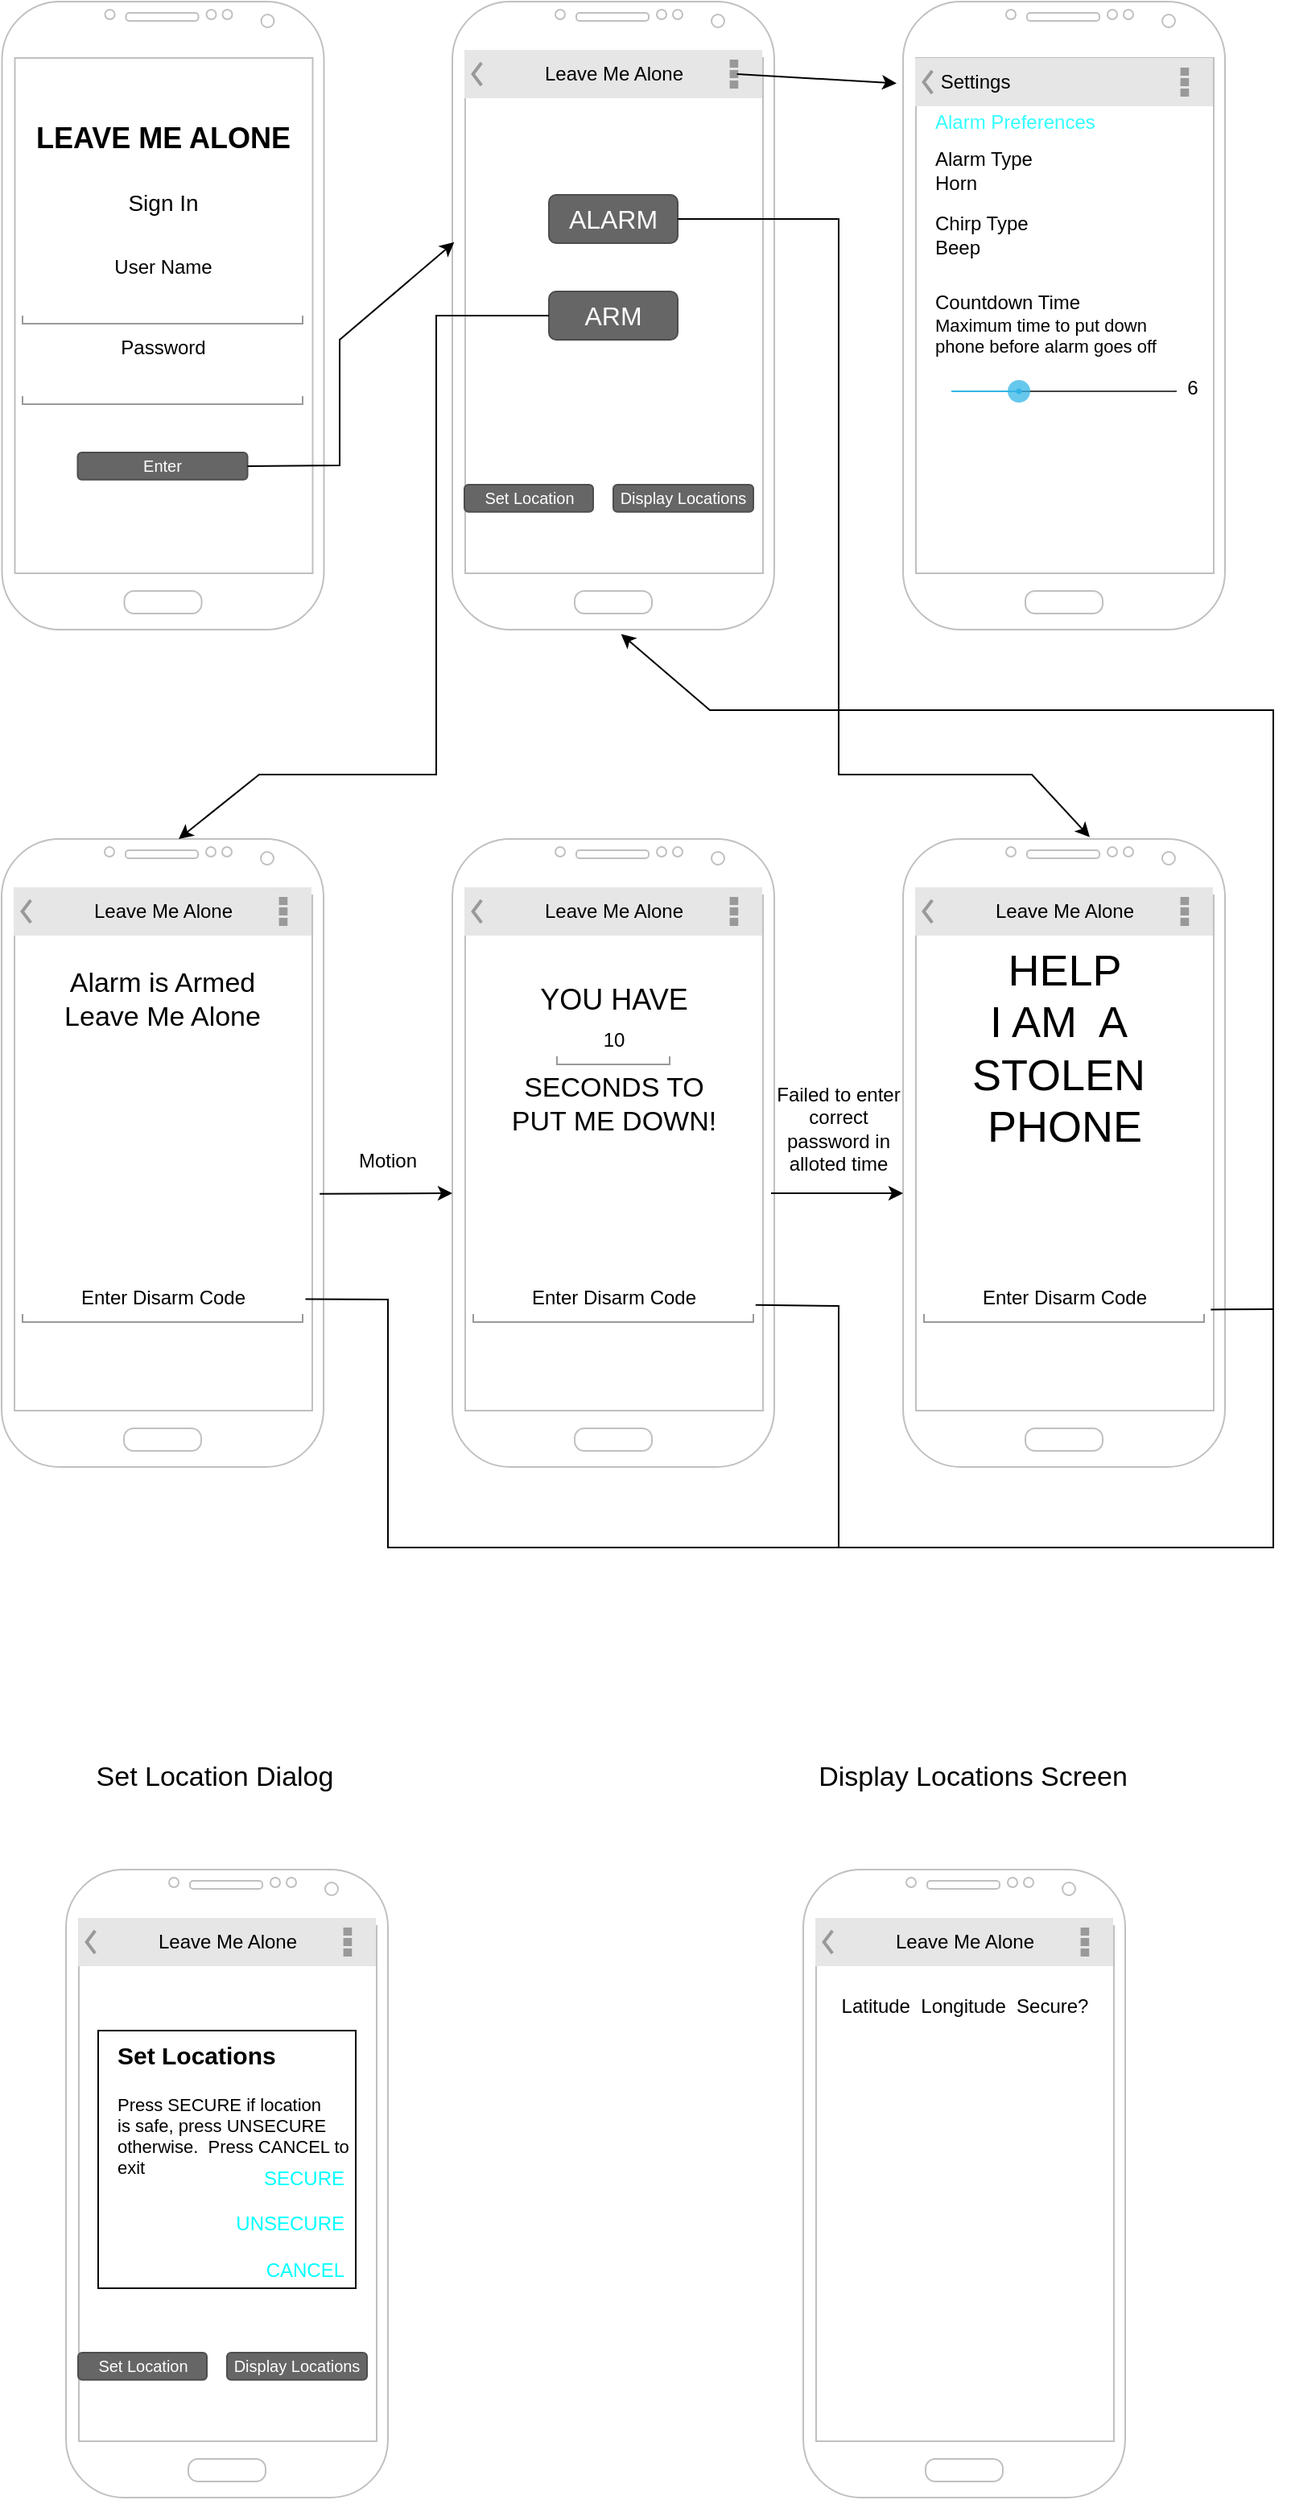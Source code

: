 <mxfile version="24.1.0" type="device" pages="2">
  <diagram name="Page-1" id="sbtFq-Jo9rmZDgne4urp">
    <mxGraphModel dx="884" dy="608" grid="1" gridSize="10" guides="1" tooltips="1" connect="1" arrows="1" fold="1" page="1" pageScale="1" pageWidth="850" pageHeight="1100" math="0" shadow="0">
      <root>
        <mxCell id="0" />
        <mxCell id="1" parent="0" />
        <mxCell id="Jt3h1me3P-TocZ8PeFPC-1" value="" style="verticalLabelPosition=bottom;verticalAlign=top;html=1;shadow=0;dashed=0;strokeWidth=1;shape=mxgraph.android.phone2;strokeColor=#c0c0c0;" parent="1" vertex="1">
          <mxGeometry x="40.25" y="40" width="200" height="390" as="geometry" />
        </mxCell>
        <mxCell id="Jt3h1me3P-TocZ8PeFPC-2" value="&lt;p style=&quot;line-height: 200%;&quot;&gt;&lt;font style=&quot;font-size: 18px;&quot;&gt;&lt;b&gt;LEAVE ME ALONE&lt;/b&gt;&lt;/font&gt;&lt;/p&gt;" style="text;html=1;align=center;verticalAlign=middle;resizable=0;points=[];autosize=1;strokeColor=none;fillColor=none;" parent="1" vertex="1">
          <mxGeometry x="50" y="95" width="180" height="60" as="geometry" />
        </mxCell>
        <mxCell id="Jt3h1me3P-TocZ8PeFPC-3" value="&lt;font style=&quot;font-size: 14px;&quot;&gt;Sign In&lt;/font&gt;" style="text;html=1;align=center;verticalAlign=middle;resizable=0;points=[];autosize=1;strokeColor=none;fillColor=none;" parent="1" vertex="1">
          <mxGeometry x="105" y="150" width="70" height="30" as="geometry" />
        </mxCell>
        <mxCell id="Jt3h1me3P-TocZ8PeFPC-4" value="" style="strokeWidth=1;html=1;shadow=0;dashed=0;shape=mxgraph.android.textfield;align=center;strokeColor=#999999;pointerEvents=1" parent="1" vertex="1">
          <mxGeometry x="53" y="210" width="174" height="30" as="geometry" />
        </mxCell>
        <mxCell id="Jt3h1me3P-TocZ8PeFPC-5" value="" style="strokeWidth=1;html=1;shadow=0;dashed=0;shape=mxgraph.android.textfield;align=center;strokeColor=#999999;pointerEvents=1" parent="1" vertex="1">
          <mxGeometry x="53" y="260" width="174" height="30" as="geometry" />
        </mxCell>
        <mxCell id="Jt3h1me3P-TocZ8PeFPC-7" value="User Name" style="text;html=1;align=center;verticalAlign=middle;resizable=0;points=[];autosize=1;strokeColor=none;fillColor=none;" parent="1" vertex="1">
          <mxGeometry x="100" y="190" width="80" height="30" as="geometry" />
        </mxCell>
        <mxCell id="Jt3h1me3P-TocZ8PeFPC-8" value="Password" style="text;html=1;align=center;verticalAlign=middle;resizable=0;points=[];autosize=1;strokeColor=none;fillColor=none;" parent="1" vertex="1">
          <mxGeometry x="100" y="240" width="80" height="30" as="geometry" />
        </mxCell>
        <mxCell id="Jt3h1me3P-TocZ8PeFPC-9" value="Enter" style="rounded=1;html=1;shadow=0;dashed=0;whiteSpace=wrap;fontSize=10;fillColor=#666666;align=center;strokeColor=#4D4D4D;fontColor=#ffffff;" parent="1" vertex="1">
          <mxGeometry x="87.25" y="320" width="105.5" height="16.88" as="geometry" />
        </mxCell>
        <mxCell id="FxTmrHzhmopyLQ69mUWo-6" value="" style="group" parent="1" vertex="1" connectable="0">
          <mxGeometry x="320" y="40" width="200" height="390" as="geometry" />
        </mxCell>
        <mxCell id="Jt3h1me3P-TocZ8PeFPC-26" value="" style="verticalLabelPosition=bottom;verticalAlign=top;html=1;shadow=0;dashed=0;strokeWidth=1;shape=mxgraph.android.phone2;strokeColor=#c0c0c0;" parent="FxTmrHzhmopyLQ69mUWo-6" vertex="1">
          <mxGeometry width="200" height="390" as="geometry" />
        </mxCell>
        <mxCell id="4_gw0AmZkJH5VeVwcSMi-2" value="&lt;font style=&quot;font-size: 16px;&quot;&gt;ARM&lt;/font&gt;" style="rounded=1;html=1;shadow=0;dashed=0;whiteSpace=wrap;fontSize=10;fillColor=#666666;align=center;strokeColor=#4D4D4D;fontColor=#ffffff;" parent="FxTmrHzhmopyLQ69mUWo-6" vertex="1">
          <mxGeometry x="60" y="180" width="80" height="30" as="geometry" />
        </mxCell>
        <mxCell id="FxTmrHzhmopyLQ69mUWo-1" value="&lt;font style=&quot;font-size: 16px;&quot;&gt;ALARM&lt;/font&gt;" style="rounded=1;html=1;shadow=0;dashed=0;whiteSpace=wrap;fontSize=10;fillColor=#666666;align=center;strokeColor=#4D4D4D;fontColor=#ffffff;" parent="FxTmrHzhmopyLQ69mUWo-6" vertex="1">
          <mxGeometry x="60" y="120" width="80" height="30" as="geometry" />
        </mxCell>
        <mxCell id="FxTmrHzhmopyLQ69mUWo-2" value="Set Location" style="rounded=1;html=1;shadow=0;dashed=0;whiteSpace=wrap;fontSize=10;fillColor=#666666;align=center;strokeColor=#4D4D4D;fontColor=#ffffff;" parent="FxTmrHzhmopyLQ69mUWo-6" vertex="1">
          <mxGeometry x="7.5" y="300" width="80" height="16.88" as="geometry" />
        </mxCell>
        <mxCell id="FxTmrHzhmopyLQ69mUWo-4" value="Display Locations" style="rounded=1;html=1;shadow=0;dashed=0;whiteSpace=wrap;fontSize=10;fillColor=#666666;align=center;strokeColor=#4D4D4D;fontColor=#ffffff;" parent="FxTmrHzhmopyLQ69mUWo-6" vertex="1">
          <mxGeometry x="100" y="300" width="87" height="16.88" as="geometry" />
        </mxCell>
        <mxCell id="FxTmrHzhmopyLQ69mUWo-8" value="Leave Me Alone" style="strokeWidth=1;html=1;shadow=0;dashed=0;shape=mxgraph.android.action_bar;fillColor=#E6E6E6;strokeColor=#c0c0c0;strokeWidth=2;whiteSpace=wrap;" parent="FxTmrHzhmopyLQ69mUWo-6" vertex="1">
          <mxGeometry x="7.5" y="30" width="185" height="30" as="geometry" />
        </mxCell>
        <mxCell id="Jt3h1me3P-TocZ8PeFPC-10" value="" style="verticalLabelPosition=bottom;verticalAlign=top;html=1;shadow=0;dashed=0;strokeWidth=1;shape=mxgraph.android.phone2;strokeColor=#c0c0c0;" parent="1" vertex="1">
          <mxGeometry x="600" y="40" width="200" height="390" as="geometry" />
        </mxCell>
        <mxCell id="Jt3h1me3P-TocZ8PeFPC-13" value="Alarm Type&lt;div&gt;Horn&lt;/div&gt;" style="text;html=1;align=left;verticalAlign=middle;resizable=0;points=[];autosize=1;strokeColor=none;fillColor=none;" parent="1" vertex="1">
          <mxGeometry x="618" y="125" width="80" height="40" as="geometry" />
        </mxCell>
        <mxCell id="Jt3h1me3P-TocZ8PeFPC-14" value="Chirp Type&lt;div&gt;Beep&lt;/div&gt;" style="text;html=1;align=left;verticalAlign=middle;resizable=0;points=[];autosize=1;strokeColor=none;fillColor=none;" parent="1" vertex="1">
          <mxGeometry x="618" y="165" width="80" height="40" as="geometry" />
        </mxCell>
        <mxCell id="Jt3h1me3P-TocZ8PeFPC-15" value="Countdown Time&lt;div style=&quot;font-size: 11px;&quot;&gt;&lt;font style=&quot;font-size: 11px;&quot;&gt;Maximum time to put down&lt;/font&gt;&lt;/div&gt;&lt;div style=&quot;font-size: 11px;&quot;&gt;&lt;font style=&quot;font-size: 11px;&quot;&gt;phone before alarm goes off&lt;/font&gt;&lt;/div&gt;" style="text;html=1;align=left;verticalAlign=middle;resizable=0;points=[];autosize=1;strokeColor=none;fillColor=none;" parent="1" vertex="1">
          <mxGeometry x="618" y="215" width="160" height="50" as="geometry" />
        </mxCell>
        <mxCell id="4_gw0AmZkJH5VeVwcSMi-1" value="&amp;nbsp; &amp;nbsp; Settings" style="strokeWidth=1;html=1;shadow=0;dashed=0;shape=mxgraph.android.action_bar;fillColor=#E6E6E6;strokeColor=#c0c0c0;strokeWidth=2;whiteSpace=wrap;align=left;" parent="1" vertex="1">
          <mxGeometry x="607.5" y="75" width="185" height="30" as="geometry" />
        </mxCell>
        <mxCell id="FxTmrHzhmopyLQ69mUWo-9" value="" style="group" parent="1" vertex="1" connectable="0">
          <mxGeometry x="320" y="560" width="200" height="390" as="geometry" />
        </mxCell>
        <mxCell id="FxTmrHzhmopyLQ69mUWo-10" value="" style="verticalLabelPosition=bottom;verticalAlign=top;html=1;shadow=0;dashed=0;strokeWidth=1;shape=mxgraph.android.phone2;strokeColor=#c0c0c0;" parent="FxTmrHzhmopyLQ69mUWo-9" vertex="1">
          <mxGeometry width="200" height="390" as="geometry" />
        </mxCell>
        <mxCell id="FxTmrHzhmopyLQ69mUWo-11" value="&lt;font style=&quot;font-size: 18px;&quot;&gt;YOU HAVE&lt;/font&gt;" style="text;html=1;align=center;verticalAlign=middle;resizable=0;points=[];autosize=1;strokeColor=none;fillColor=none;" parent="FxTmrHzhmopyLQ69mUWo-9" vertex="1">
          <mxGeometry x="40" y="80" width="120" height="40" as="geometry" />
        </mxCell>
        <mxCell id="FxTmrHzhmopyLQ69mUWo-12" value="&lt;font style=&quot;font-size: 17px;&quot;&gt;SECONDS TO&lt;br&gt;PUT ME DOWN!&lt;/font&gt;" style="text;html=1;align=center;verticalAlign=middle;resizable=0;points=[];autosize=1;strokeColor=none;fillColor=none;" parent="FxTmrHzhmopyLQ69mUWo-9" vertex="1">
          <mxGeometry x="25" y="140" width="150" height="50" as="geometry" />
        </mxCell>
        <mxCell id="FxTmrHzhmopyLQ69mUWo-13" value="10" style="strokeWidth=1;html=1;shadow=0;dashed=0;shape=mxgraph.android.textfield;align=center;strokeColor=#999999;pointerEvents=1" parent="FxTmrHzhmopyLQ69mUWo-9" vertex="1">
          <mxGeometry x="65" y="110" width="70" height="30" as="geometry" />
        </mxCell>
        <mxCell id="FxTmrHzhmopyLQ69mUWo-15" value="" style="strokeWidth=1;html=1;shadow=0;dashed=0;shape=mxgraph.android.textfield;align=center;strokeColor=#999999;pointerEvents=1" parent="FxTmrHzhmopyLQ69mUWo-9" vertex="1">
          <mxGeometry x="13" y="270" width="174" height="30" as="geometry" />
        </mxCell>
        <mxCell id="qaAqlJq1muRUgHnsgS90-4" value="Enter Disarm Code" style="text;html=1;align=center;verticalAlign=middle;resizable=0;points=[];autosize=1;strokeColor=none;fillColor=none;" vertex="1" parent="FxTmrHzhmopyLQ69mUWo-9">
          <mxGeometry x="35" y="270" width="130" height="30" as="geometry" />
        </mxCell>
        <mxCell id="qaAqlJq1muRUgHnsgS90-22" value="Leave Me Alone" style="strokeWidth=1;html=1;shadow=0;dashed=0;shape=mxgraph.android.action_bar;fillColor=#E6E6E6;strokeColor=#c0c0c0;strokeWidth=2;whiteSpace=wrap;" vertex="1" parent="FxTmrHzhmopyLQ69mUWo-9">
          <mxGeometry x="7.5" y="30" width="185" height="30" as="geometry" />
        </mxCell>
        <mxCell id="gc0r80SOePNhgljmb9vK-1" value="" style="group" parent="1" vertex="1" connectable="0">
          <mxGeometry x="40" y="560" width="200" height="390" as="geometry" />
        </mxCell>
        <mxCell id="gc0r80SOePNhgljmb9vK-2" value="" style="verticalLabelPosition=bottom;verticalAlign=top;html=1;shadow=0;dashed=0;strokeWidth=1;shape=mxgraph.android.phone2;strokeColor=#c0c0c0;" parent="gc0r80SOePNhgljmb9vK-1" vertex="1">
          <mxGeometry width="200" height="390" as="geometry" />
        </mxCell>
        <mxCell id="gc0r80SOePNhgljmb9vK-7" value="" style="strokeWidth=1;html=1;shadow=0;dashed=0;shape=mxgraph.android.textfield;align=center;strokeColor=#999999;pointerEvents=1" parent="gc0r80SOePNhgljmb9vK-1" vertex="1">
          <mxGeometry x="13" y="270" width="174" height="30" as="geometry" />
        </mxCell>
        <mxCell id="gc0r80SOePNhgljmb9vK-8" value="Enter Disarm Code" style="text;html=1;align=center;verticalAlign=middle;resizable=0;points=[];autosize=1;strokeColor=none;fillColor=none;" parent="gc0r80SOePNhgljmb9vK-1" vertex="1">
          <mxGeometry x="35" y="270" width="130" height="30" as="geometry" />
        </mxCell>
        <mxCell id="gc0r80SOePNhgljmb9vK-9" value="&lt;font style=&quot;font-size: 17px;&quot;&gt;Alarm is Armed&lt;/font&gt;&lt;div style=&quot;font-size: 17px;&quot;&gt;&lt;font style=&quot;font-size: 17px;&quot;&gt;Leave Me Alone&lt;/font&gt;&lt;/div&gt;" style="whiteSpace=wrap;html=1;fillColor=none;strokeColor=none;" parent="gc0r80SOePNhgljmb9vK-1" vertex="1">
          <mxGeometry x="15" y="70" width="170" height="60" as="geometry" />
        </mxCell>
        <mxCell id="qaAqlJq1muRUgHnsgS90-21" value="Leave Me Alone" style="strokeWidth=1;html=1;shadow=0;dashed=0;shape=mxgraph.android.action_bar;fillColor=#E6E6E6;strokeColor=#c0c0c0;strokeWidth=2;whiteSpace=wrap;" vertex="1" parent="gc0r80SOePNhgljmb9vK-1">
          <mxGeometry x="7.5" y="30" width="185" height="30" as="geometry" />
        </mxCell>
        <mxCell id="Jt3h1me3P-TocZ8PeFPC-32" value="" style="verticalLabelPosition=bottom;verticalAlign=top;html=1;shadow=0;dashed=0;strokeWidth=1;shape=mxgraph.android.phone2;strokeColor=#c0c0c0;" parent="1" vertex="1">
          <mxGeometry x="600" y="560" width="200" height="390" as="geometry" />
        </mxCell>
        <mxCell id="Jt3h1me3P-TocZ8PeFPC-34" value="&lt;font style=&quot;font-size: 27px;&quot;&gt;HELP&lt;/font&gt;&lt;div style=&quot;font-size: 27px;&quot;&gt;&lt;font style=&quot;font-size: 27px;&quot;&gt;I AM&amp;nbsp; A&amp;nbsp;&lt;/font&gt;&lt;/div&gt;&lt;div style=&quot;font-size: 27px;&quot;&gt;&lt;font style=&quot;font-size: 27px;&quot;&gt;STOLEN&amp;nbsp;&lt;/font&gt;&lt;/div&gt;&lt;div style=&quot;font-size: 27px;&quot;&gt;&lt;font style=&quot;font-size: 27px;&quot;&gt;PHONE&lt;/font&gt;&lt;/div&gt;" style="text;html=1;align=center;verticalAlign=middle;resizable=0;points=[];autosize=1;strokeColor=none;fillColor=none;" parent="1" vertex="1">
          <mxGeometry x="630" y="620" width="140" height="140" as="geometry" />
        </mxCell>
        <mxCell id="Jt3h1me3P-TocZ8PeFPC-38" value="" style="strokeWidth=1;html=1;shadow=0;dashed=0;shape=mxgraph.android.textfield;align=center;strokeColor=#999999;pointerEvents=1" parent="1" vertex="1">
          <mxGeometry x="613" y="830" width="174" height="30" as="geometry" />
        </mxCell>
        <mxCell id="gc0r80SOePNhgljmb9vK-12" value="" style="endArrow=classic;html=1;rounded=0;exitX=1;exitY=0.5;exitDx=0;exitDy=0;entryX=0.006;entryY=0.383;entryDx=0;entryDy=0;entryPerimeter=0;" parent="1" source="Jt3h1me3P-TocZ8PeFPC-9" target="Jt3h1me3P-TocZ8PeFPC-26" edge="1">
          <mxGeometry width="50" height="50" relative="1" as="geometry">
            <mxPoint x="390" y="250" as="sourcePoint" />
            <mxPoint x="560" y="170" as="targetPoint" />
            <Array as="points">
              <mxPoint x="250" y="328" />
              <mxPoint x="250" y="250" />
            </Array>
          </mxGeometry>
        </mxCell>
        <mxCell id="gc0r80SOePNhgljmb9vK-13" value="" style="endArrow=classic;html=1;rounded=0;exitX=0;exitY=0.5;exitDx=0;exitDy=0;" parent="1" source="4_gw0AmZkJH5VeVwcSMi-2" edge="1">
          <mxGeometry width="50" height="50" relative="1" as="geometry">
            <mxPoint x="450" y="440" as="sourcePoint" />
            <mxPoint x="150" y="560" as="targetPoint" />
            <Array as="points">
              <mxPoint x="310" y="235" />
              <mxPoint x="310" y="520" />
              <mxPoint x="200" y="520" />
            </Array>
          </mxGeometry>
        </mxCell>
        <mxCell id="gc0r80SOePNhgljmb9vK-14" value="" style="endArrow=classic;html=1;rounded=0;exitX=1;exitY=0.5;exitDx=0;exitDy=0;entryX=0.58;entryY=-0.003;entryDx=0;entryDy=0;entryPerimeter=0;" parent="1" source="FxTmrHzhmopyLQ69mUWo-1" target="Jt3h1me3P-TocZ8PeFPC-32" edge="1">
          <mxGeometry width="50" height="50" relative="1" as="geometry">
            <mxPoint x="450" y="440" as="sourcePoint" />
            <mxPoint x="400" y="490" as="targetPoint" />
            <Array as="points">
              <mxPoint x="560" y="175" />
              <mxPoint x="560" y="520" />
              <mxPoint x="680" y="520" />
            </Array>
          </mxGeometry>
        </mxCell>
        <mxCell id="gc0r80SOePNhgljmb9vK-15" value="" style="endArrow=classic;html=1;rounded=0;exitX=0.988;exitY=0.565;exitDx=0;exitDy=0;exitPerimeter=0;" parent="1" source="gc0r80SOePNhgljmb9vK-2" edge="1">
          <mxGeometry width="50" height="50" relative="1" as="geometry">
            <mxPoint x="250" y="780" as="sourcePoint" />
            <mxPoint x="320" y="780" as="targetPoint" />
          </mxGeometry>
        </mxCell>
        <mxCell id="gc0r80SOePNhgljmb9vK-16" value="" style="endArrow=classic;html=1;rounded=0;exitX=0.988;exitY=0.565;exitDx=0;exitDy=0;exitPerimeter=0;" parent="1" edge="1">
          <mxGeometry width="50" height="50" relative="1" as="geometry">
            <mxPoint x="518" y="780" as="sourcePoint" />
            <mxPoint x="600" y="780" as="targetPoint" />
          </mxGeometry>
        </mxCell>
        <mxCell id="gc0r80SOePNhgljmb9vK-17" value="Motion" style="whiteSpace=wrap;html=1;fillColor=none;strokeColor=none;" parent="1" vertex="1">
          <mxGeometry x="250" y="750" width="60" height="20" as="geometry" />
        </mxCell>
        <mxCell id="gc0r80SOePNhgljmb9vK-18" value="Failed to enter correct password in alloted time" style="whiteSpace=wrap;html=1;fillColor=none;strokeColor=none;" parent="1" vertex="1">
          <mxGeometry x="520" y="710" width="80" height="60" as="geometry" />
        </mxCell>
        <mxCell id="gc0r80SOePNhgljmb9vK-19" value="" style="endArrow=classic;html=1;rounded=0;entryX=-0.02;entryY=0.13;entryDx=0;entryDy=0;entryPerimeter=0;exitX=0.915;exitY=0.5;exitDx=0;exitDy=0;exitPerimeter=0;" parent="1" source="FxTmrHzhmopyLQ69mUWo-8" target="Jt3h1me3P-TocZ8PeFPC-10" edge="1">
          <mxGeometry width="50" height="50" relative="1" as="geometry">
            <mxPoint x="540" y="60" as="sourcePoint" />
            <mxPoint x="570" y="40" as="targetPoint" />
          </mxGeometry>
        </mxCell>
        <mxCell id="gc0r80SOePNhgljmb9vK-20" value="" style="endArrow=classic;html=1;rounded=0;entryX=0.524;entryY=1.007;entryDx=0;entryDy=0;entryPerimeter=0;exitX=1.01;exitY=0.527;exitDx=0;exitDy=0;exitPerimeter=0;" parent="1" source="gc0r80SOePNhgljmb9vK-7" target="Jt3h1me3P-TocZ8PeFPC-26" edge="1">
          <mxGeometry width="50" height="50" relative="1" as="geometry">
            <mxPoint x="193" y="885" as="sourcePoint" />
            <mxPoint x="320" y="980" as="targetPoint" />
            <Array as="points">
              <mxPoint x="280" y="846" />
              <mxPoint x="280" y="1000" />
              <mxPoint x="830" y="1000" />
              <mxPoint x="830" y="480" />
              <mxPoint x="480" y="480" />
            </Array>
          </mxGeometry>
        </mxCell>
        <mxCell id="gc0r80SOePNhgljmb9vK-21" value="" style="endArrow=none;html=1;rounded=0;exitX=1.008;exitY=0.647;exitDx=0;exitDy=0;exitPerimeter=0;" parent="1" source="FxTmrHzhmopyLQ69mUWo-15" edge="1">
          <mxGeometry width="50" height="50" relative="1" as="geometry">
            <mxPoint x="472.75" y="885" as="sourcePoint" />
            <mxPoint x="560" y="1000" as="targetPoint" />
            <Array as="points">
              <mxPoint x="560" y="850" />
            </Array>
          </mxGeometry>
        </mxCell>
        <mxCell id="gc0r80SOePNhgljmb9vK-22" value="" style="endArrow=none;html=1;rounded=0;exitX=1.024;exitY=0.74;exitDx=0;exitDy=0;exitPerimeter=0;" parent="1" source="Jt3h1me3P-TocZ8PeFPC-38" edge="1">
          <mxGeometry width="50" height="50" relative="1" as="geometry">
            <mxPoint x="752.75" y="885" as="sourcePoint" />
            <mxPoint x="830" y="852" as="targetPoint" />
          </mxGeometry>
        </mxCell>
        <mxCell id="qaAqlJq1muRUgHnsgS90-1" value="" style="verticalLabelPosition=bottom;verticalAlign=top;html=1;shadow=0;dashed=0;strokeWidth=1;shape=mxgraph.android.progressScrubberFocused;dx=0.3;fillColor=#33b5e5;" vertex="1" parent="1">
          <mxGeometry x="630" y="274" width="140" height="16" as="geometry" />
        </mxCell>
        <mxCell id="qaAqlJq1muRUgHnsgS90-2" value="&lt;font color=&quot;#33ffff&quot;&gt;Alarm Preferences&lt;/font&gt;" style="whiteSpace=wrap;html=1;align=left;fillColor=none;strokeColor=none;" vertex="1" parent="1">
          <mxGeometry x="618" y="105" width="120" height="20" as="geometry" />
        </mxCell>
        <mxCell id="qaAqlJq1muRUgHnsgS90-3" value="6" style="whiteSpace=wrap;html=1;fillColor=none;strokeColor=none;" vertex="1" parent="1">
          <mxGeometry x="720" y="250" width="120" height="60" as="geometry" />
        </mxCell>
        <mxCell id="qaAqlJq1muRUgHnsgS90-5" value="Enter Disarm Code" style="text;html=1;align=center;verticalAlign=middle;resizable=0;points=[];autosize=1;strokeColor=none;fillColor=none;" vertex="1" parent="1">
          <mxGeometry x="635" y="830" width="130" height="30" as="geometry" />
        </mxCell>
        <mxCell id="qaAqlJq1muRUgHnsgS90-7" value="" style="verticalLabelPosition=bottom;verticalAlign=top;html=1;shadow=0;dashed=0;strokeWidth=1;shape=mxgraph.android.phone2;strokeColor=#c0c0c0;" vertex="1" parent="1">
          <mxGeometry x="538" y="1200" width="200" height="390" as="geometry" />
        </mxCell>
        <mxCell id="qaAqlJq1muRUgHnsgS90-8" value="" style="group" vertex="1" connectable="0" parent="1">
          <mxGeometry x="80" y="1200" width="210" height="390" as="geometry" />
        </mxCell>
        <mxCell id="qaAqlJq1muRUgHnsgS90-9" value="" style="verticalLabelPosition=bottom;verticalAlign=top;html=1;shadow=0;dashed=0;strokeWidth=1;shape=mxgraph.android.phone2;strokeColor=#c0c0c0;" vertex="1" parent="qaAqlJq1muRUgHnsgS90-8">
          <mxGeometry width="200" height="390" as="geometry" />
        </mxCell>
        <mxCell id="qaAqlJq1muRUgHnsgS90-10" value="&lt;font style=&quot;font-size: 16px;&quot;&gt;ARM&lt;/font&gt;" style="rounded=1;html=1;shadow=0;dashed=0;whiteSpace=wrap;fontSize=10;fillColor=#666666;align=center;strokeColor=#4D4D4D;fontColor=#ffffff;" vertex="1" parent="qaAqlJq1muRUgHnsgS90-8">
          <mxGeometry x="60" y="180" width="80" height="30" as="geometry" />
        </mxCell>
        <mxCell id="qaAqlJq1muRUgHnsgS90-11" value="&lt;font style=&quot;font-size: 16px;&quot;&gt;ALARM&lt;/font&gt;" style="rounded=1;html=1;shadow=0;dashed=0;whiteSpace=wrap;fontSize=10;fillColor=#666666;align=center;strokeColor=#4D4D4D;fontColor=#ffffff;" vertex="1" parent="qaAqlJq1muRUgHnsgS90-8">
          <mxGeometry x="60" y="120" width="80" height="30" as="geometry" />
        </mxCell>
        <mxCell id="qaAqlJq1muRUgHnsgS90-12" value="Set Location" style="rounded=1;html=1;shadow=0;dashed=0;whiteSpace=wrap;fontSize=10;fillColor=#666666;align=center;strokeColor=#4D4D4D;fontColor=#ffffff;" vertex="1" parent="qaAqlJq1muRUgHnsgS90-8">
          <mxGeometry x="7.5" y="300" width="80" height="16.88" as="geometry" />
        </mxCell>
        <mxCell id="qaAqlJq1muRUgHnsgS90-13" value="Display Locations" style="rounded=1;html=1;shadow=0;dashed=0;whiteSpace=wrap;fontSize=10;fillColor=#666666;align=center;strokeColor=#4D4D4D;fontColor=#ffffff;" vertex="1" parent="qaAqlJq1muRUgHnsgS90-8">
          <mxGeometry x="100" y="300" width="87" height="16.88" as="geometry" />
        </mxCell>
        <mxCell id="qaAqlJq1muRUgHnsgS90-16" value="" style="rounded=0;whiteSpace=wrap;html=1;" vertex="1" parent="qaAqlJq1muRUgHnsgS90-8">
          <mxGeometry x="20" y="100" width="160" height="160" as="geometry" />
        </mxCell>
        <mxCell id="qaAqlJq1muRUgHnsgS90-17" value="&lt;font style=&quot;font-size: 15px;&quot;&gt;&lt;b&gt;Set Locations&lt;/b&gt;&lt;/font&gt;" style="whiteSpace=wrap;html=1;align=left;fillColor=none;strokeColor=none;" vertex="1" parent="qaAqlJq1muRUgHnsgS90-8">
          <mxGeometry x="30" y="100" width="120" height="30" as="geometry" />
        </mxCell>
        <mxCell id="qaAqlJq1muRUgHnsgS90-18" value="&lt;font style=&quot;font-size: 11px;&quot;&gt;Press SECURE if location&lt;/font&gt;&lt;div style=&quot;font-size: 11px;&quot;&gt;&lt;font style=&quot;font-size: 11px;&quot;&gt;is safe, press UNSECURE&lt;/font&gt;&lt;/div&gt;&lt;div style=&quot;font-size: 11px;&quot;&gt;&lt;font style=&quot;font-size: 11px;&quot;&gt;otherwise.&amp;nbsp; Press CANCEL to&lt;/font&gt;&lt;/div&gt;&lt;div style=&quot;font-size: 11px;&quot;&gt;&lt;font style=&quot;font-size: 11px;&quot;&gt;exit&lt;/font&gt;&lt;/div&gt;" style="text;html=1;align=left;verticalAlign=middle;resizable=0;points=[];autosize=1;strokeColor=none;fillColor=none;" vertex="1" parent="qaAqlJq1muRUgHnsgS90-8">
          <mxGeometry x="30" y="130" width="170" height="70" as="geometry" />
        </mxCell>
        <mxCell id="qaAqlJq1muRUgHnsgS90-19" value="&lt;font color=&quot;#00ffff&quot;&gt;SECURE&lt;/font&gt;&lt;div&gt;&lt;font color=&quot;#00ffff&quot;&gt;&lt;br&gt;&lt;/font&gt;&lt;div&gt;&lt;font color=&quot;#00ffff&quot;&gt;UNSECURE&lt;/font&gt;&lt;/div&gt;&lt;div&gt;&lt;font color=&quot;#00ffff&quot;&gt;&lt;br&gt;&lt;/font&gt;&lt;/div&gt;&lt;div&gt;&lt;font color=&quot;#00ffff&quot;&gt;CANCEL&lt;/font&gt;&lt;/div&gt;&lt;/div&gt;" style="whiteSpace=wrap;html=1;align=right;fillColor=none;strokeColor=none;" vertex="1" parent="qaAqlJq1muRUgHnsgS90-8">
          <mxGeometry x="55" y="190" width="120" height="60" as="geometry" />
        </mxCell>
        <mxCell id="qaAqlJq1muRUgHnsgS90-25" value="Leave Me Alone" style="strokeWidth=1;html=1;shadow=0;dashed=0;shape=mxgraph.android.action_bar;fillColor=#E6E6E6;strokeColor=#c0c0c0;strokeWidth=2;whiteSpace=wrap;" vertex="1" parent="qaAqlJq1muRUgHnsgS90-8">
          <mxGeometry x="7.5" y="30" width="185" height="30" as="geometry" />
        </mxCell>
        <mxCell id="qaAqlJq1muRUgHnsgS90-20" value="&lt;font style=&quot;font-size: 17px;&quot;&gt;Set Location Dialog&lt;/font&gt;" style="text;html=1;align=center;verticalAlign=middle;resizable=0;points=[];autosize=1;strokeColor=none;fillColor=none;" vertex="1" parent="1">
          <mxGeometry x="87.25" y="1128" width="170" height="30" as="geometry" />
        </mxCell>
        <mxCell id="qaAqlJq1muRUgHnsgS90-23" value="Leave Me Alone" style="strokeWidth=1;html=1;shadow=0;dashed=0;shape=mxgraph.android.action_bar;fillColor=#E6E6E6;strokeColor=#c0c0c0;strokeWidth=2;whiteSpace=wrap;" vertex="1" parent="1">
          <mxGeometry x="607.5" y="590" width="185" height="30" as="geometry" />
        </mxCell>
        <mxCell id="qaAqlJq1muRUgHnsgS90-24" value="Leave Me Alone" style="strokeWidth=1;html=1;shadow=0;dashed=0;shape=mxgraph.android.action_bar;fillColor=#E6E6E6;strokeColor=#c0c0c0;strokeWidth=2;whiteSpace=wrap;" vertex="1" parent="1">
          <mxGeometry x="545.5" y="1230" width="185" height="30" as="geometry" />
        </mxCell>
        <mxCell id="qaAqlJq1muRUgHnsgS90-26" value="Latitude&amp;nbsp; Longitude&amp;nbsp; Secure?" style="text;html=1;align=center;verticalAlign=middle;resizable=0;points=[];autosize=1;strokeColor=none;fillColor=none;" vertex="1" parent="1">
          <mxGeometry x="548" y="1270" width="180" height="30" as="geometry" />
        </mxCell>
        <mxCell id="qaAqlJq1muRUgHnsgS90-27" value="&lt;font style=&quot;font-size: 17px;&quot;&gt;Display Locations Screen&lt;/font&gt;" style="text;html=1;align=center;verticalAlign=middle;resizable=0;points=[];autosize=1;strokeColor=none;fillColor=none;" vertex="1" parent="1">
          <mxGeometry x="533" y="1128" width="220" height="30" as="geometry" />
        </mxCell>
      </root>
    </mxGraphModel>
  </diagram>
  <diagram id="uHZR-gzTOT964BG31ogf" name="Page-2">
    <mxGraphModel dx="884" dy="608" grid="1" gridSize="10" guides="1" tooltips="1" connect="1" arrows="1" fold="1" page="1" pageScale="1" pageWidth="850" pageHeight="1100" math="0" shadow="0">
      <root>
        <mxCell id="0" />
        <mxCell id="1" parent="0" />
      </root>
    </mxGraphModel>
  </diagram>
</mxfile>
